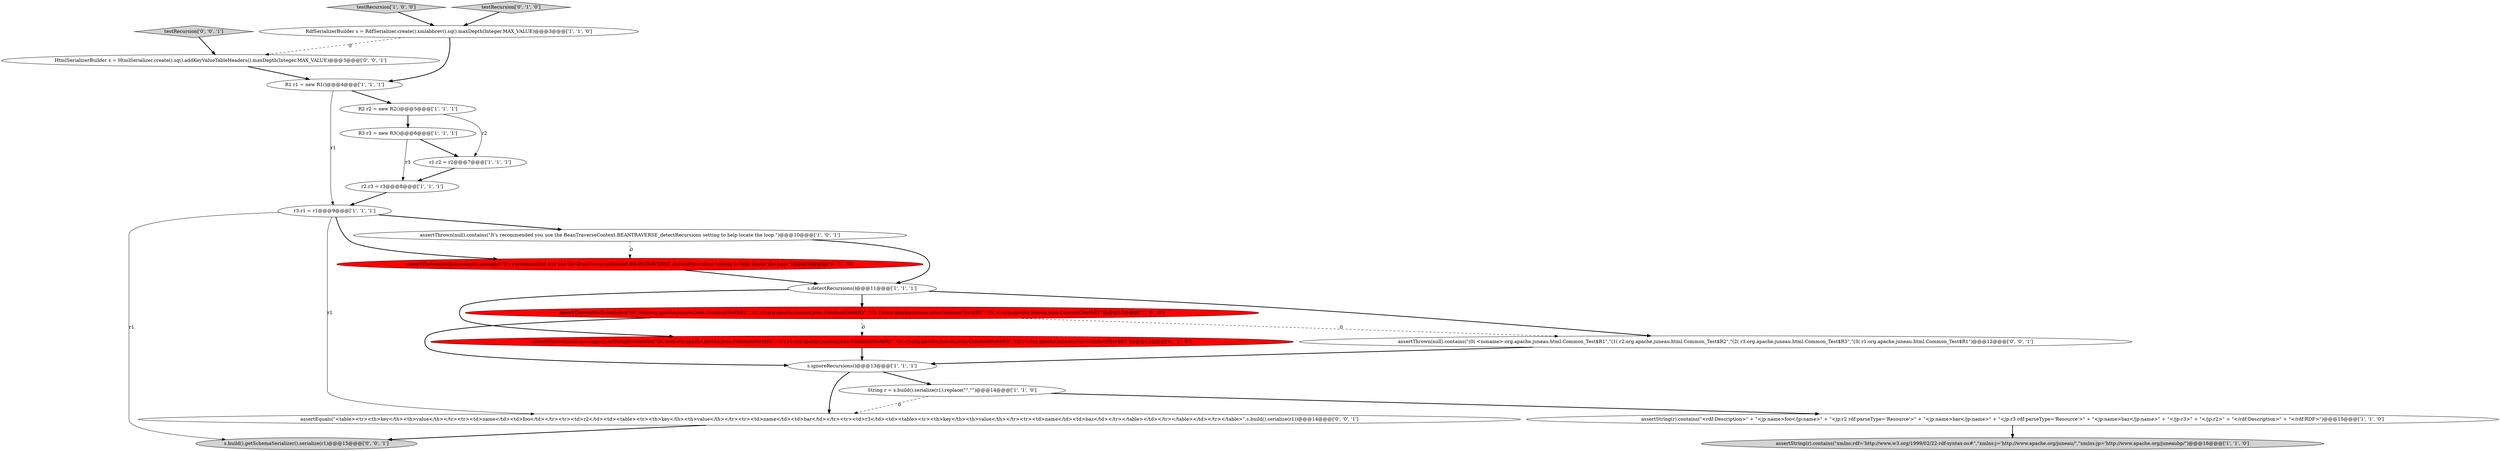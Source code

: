 digraph {
15 [style = filled, label = "assertThrown(null).message().contains(\"It's recommended you use the BeanTraverseContext.BEANTRAVERSE_detectRecursions setting to help locate the loop.\")@@@10@@@['0', '1', '0']", fillcolor = red, shape = ellipse image = "AAA1AAABBB2BBB"];
21 [style = filled, label = "testRecursion['0', '0', '1']", fillcolor = lightgray, shape = diamond image = "AAA0AAABBB3BBB"];
16 [style = filled, label = "assertThrown(null).messages().asString().contains(\"(0( root:org.apache.juneau.jena.CommonTest$R1\",\"(1( r2:org.apache.juneau.jena.CommonTest$R2\",\"(2( r3:org.apache.juneau.jena.CommonTest$R3\",\"(3( r1:org.apache.juneau.jena.CommonTest$R1\")@@@12@@@['0', '1', '0']", fillcolor = red, shape = ellipse image = "AAA1AAABBB2BBB"];
4 [style = filled, label = "r3.r1 = r1@@@9@@@['1', '1', '1']", fillcolor = white, shape = ellipse image = "AAA0AAABBB1BBB"];
9 [style = filled, label = "testRecursion['1', '0', '0']", fillcolor = lightgray, shape = diamond image = "AAA0AAABBB1BBB"];
19 [style = filled, label = "s.build().getSchemaSerializer().serialize(r1)@@@15@@@['0', '0', '1']", fillcolor = lightgray, shape = ellipse image = "AAA0AAABBB3BBB"];
5 [style = filled, label = "s.ignoreRecursions()@@@13@@@['1', '1', '1']", fillcolor = white, shape = ellipse image = "AAA0AAABBB1BBB"];
22 [style = filled, label = "HtmlSerializerBuilder s = HtmlSerializer.create().sq().addKeyValueTableHeaders().maxDepth(Integer.MAX_VALUE)@@@3@@@['0', '0', '1']", fillcolor = white, shape = ellipse image = "AAA0AAABBB3BBB"];
20 [style = filled, label = "assertThrown(null).contains(\"(0( <noname>:org.apache.juneau.html.Common_Test$R1\",\"(1( r2:org.apache.juneau.html.Common_Test$R2\",\"(2( r3:org.apache.juneau.html.Common_Test$R3\",\"(3( r1:org.apache.juneau.html.Common_Test$R1\")@@@12@@@['0', '0', '1']", fillcolor = white, shape = ellipse image = "AAA0AAABBB3BBB"];
17 [style = filled, label = "testRecursion['0', '1', '0']", fillcolor = lightgray, shape = diamond image = "AAA0AAABBB2BBB"];
1 [style = filled, label = "s.detectRecursions()@@@11@@@['1', '1', '1']", fillcolor = white, shape = ellipse image = "AAA0AAABBB1BBB"];
14 [style = filled, label = "String r = s.build().serialize(r1).replace(\"\",\"\")@@@14@@@['1', '1', '0']", fillcolor = white, shape = ellipse image = "AAA0AAABBB1BBB"];
10 [style = filled, label = "R1 r1 = new R1()@@@4@@@['1', '1', '1']", fillcolor = white, shape = ellipse image = "AAA0AAABBB1BBB"];
18 [style = filled, label = "assertEquals(\"<table><tr><th>key</th><th>value</th></tr><tr><td>name</td><td>foo</td></tr><tr><td>r2</td><td><table><tr><th>key</th><th>value</th></tr><tr><td>name</td><td>bar</td></tr><tr><td>r3</td><td><table><tr><th>key</th><th>value</th></tr><tr><td>name</td><td>baz</td></tr></table></td></tr></table></td></tr></table>\",s.build().serialize(r1))@@@14@@@['0', '0', '1']", fillcolor = white, shape = ellipse image = "AAA0AAABBB3BBB"];
2 [style = filled, label = "r1.r2 = r2@@@7@@@['1', '1', '1']", fillcolor = white, shape = ellipse image = "AAA0AAABBB1BBB"];
13 [style = filled, label = "assertString(r).contains(\"xmlns:rdf='http://www.w3.org/1999/02/22-rdf-syntax-ns#\",\"xmlns:j='http://www.apache.org/juneau/\",\"xmlns:jp='http://www.apache.org/juneaubp/\")@@@16@@@['1', '1', '0']", fillcolor = lightgray, shape = ellipse image = "AAA0AAABBB1BBB"];
6 [style = filled, label = "assertString(r).contains(\"<rdf:Description>\" + \"<jp:name>foo</jp:name>\" + \"<jp:r2 rdf:parseType='Resource'>\" + \"<jp:name>bar</jp:name>\" + \"<jp:r3 rdf:parseType='Resource'>\" + \"<jp:name>baz</jp:name>\" + \"</jp:r3>\" + \"</jp:r2>\" + \"</rdf:Description>\" + \"</rdf:RDF>\")@@@15@@@['1', '1', '0']", fillcolor = white, shape = ellipse image = "AAA0AAABBB1BBB"];
3 [style = filled, label = "R3 r3 = new R3()@@@6@@@['1', '1', '1']", fillcolor = white, shape = ellipse image = "AAA0AAABBB1BBB"];
11 [style = filled, label = "r2.r3 = r3@@@8@@@['1', '1', '1']", fillcolor = white, shape = ellipse image = "AAA0AAABBB1BBB"];
12 [style = filled, label = "assertThrown(null).contains(\"(0( root:org.apache.juneau.jena.CommonTest$R1\",\"(1( r2:org.apache.juneau.jena.CommonTest$R2\",\"(2( r3:org.apache.juneau.jena.CommonTest$R3\",\"(3( r1:org.apache.juneau.jena.CommonTest$R1\")@@@12@@@['1', '0', '0']", fillcolor = red, shape = ellipse image = "AAA1AAABBB1BBB"];
8 [style = filled, label = "R2 r2 = new R2()@@@5@@@['1', '1', '1']", fillcolor = white, shape = ellipse image = "AAA0AAABBB1BBB"];
0 [style = filled, label = "RdfSerializerBuilder s = RdfSerializer.create().xmlabbrev().sq().maxDepth(Integer.MAX_VALUE)@@@3@@@['1', '1', '0']", fillcolor = white, shape = ellipse image = "AAA0AAABBB1BBB"];
7 [style = filled, label = "assertThrown(null).contains(\"It's recommended you use the BeanTraverseContext.BEANTRAVERSE_detectRecursions setting to help locate the loop.\")@@@10@@@['1', '0', '1']", fillcolor = white, shape = ellipse image = "AAA0AAABBB1BBB"];
7->1 [style = bold, label=""];
12->20 [style = dashed, label="0"];
12->5 [style = bold, label=""];
9->0 [style = bold, label=""];
8->2 [style = solid, label="r2"];
12->16 [style = dashed, label="0"];
10->4 [style = solid, label="r1"];
11->4 [style = bold, label=""];
4->15 [style = bold, label=""];
8->3 [style = bold, label=""];
18->19 [style = bold, label=""];
1->20 [style = bold, label=""];
5->18 [style = bold, label=""];
3->11 [style = solid, label="r3"];
5->14 [style = bold, label=""];
0->22 [style = dashed, label="0"];
4->7 [style = bold, label=""];
20->5 [style = bold, label=""];
4->18 [style = solid, label="r1"];
0->10 [style = bold, label=""];
17->0 [style = bold, label=""];
3->2 [style = bold, label=""];
10->8 [style = bold, label=""];
21->22 [style = bold, label=""];
1->16 [style = bold, label=""];
6->13 [style = bold, label=""];
22->10 [style = bold, label=""];
1->12 [style = bold, label=""];
7->15 [style = dashed, label="0"];
16->5 [style = bold, label=""];
4->19 [style = solid, label="r1"];
14->18 [style = dashed, label="0"];
2->11 [style = bold, label=""];
14->6 [style = bold, label=""];
15->1 [style = bold, label=""];
}
